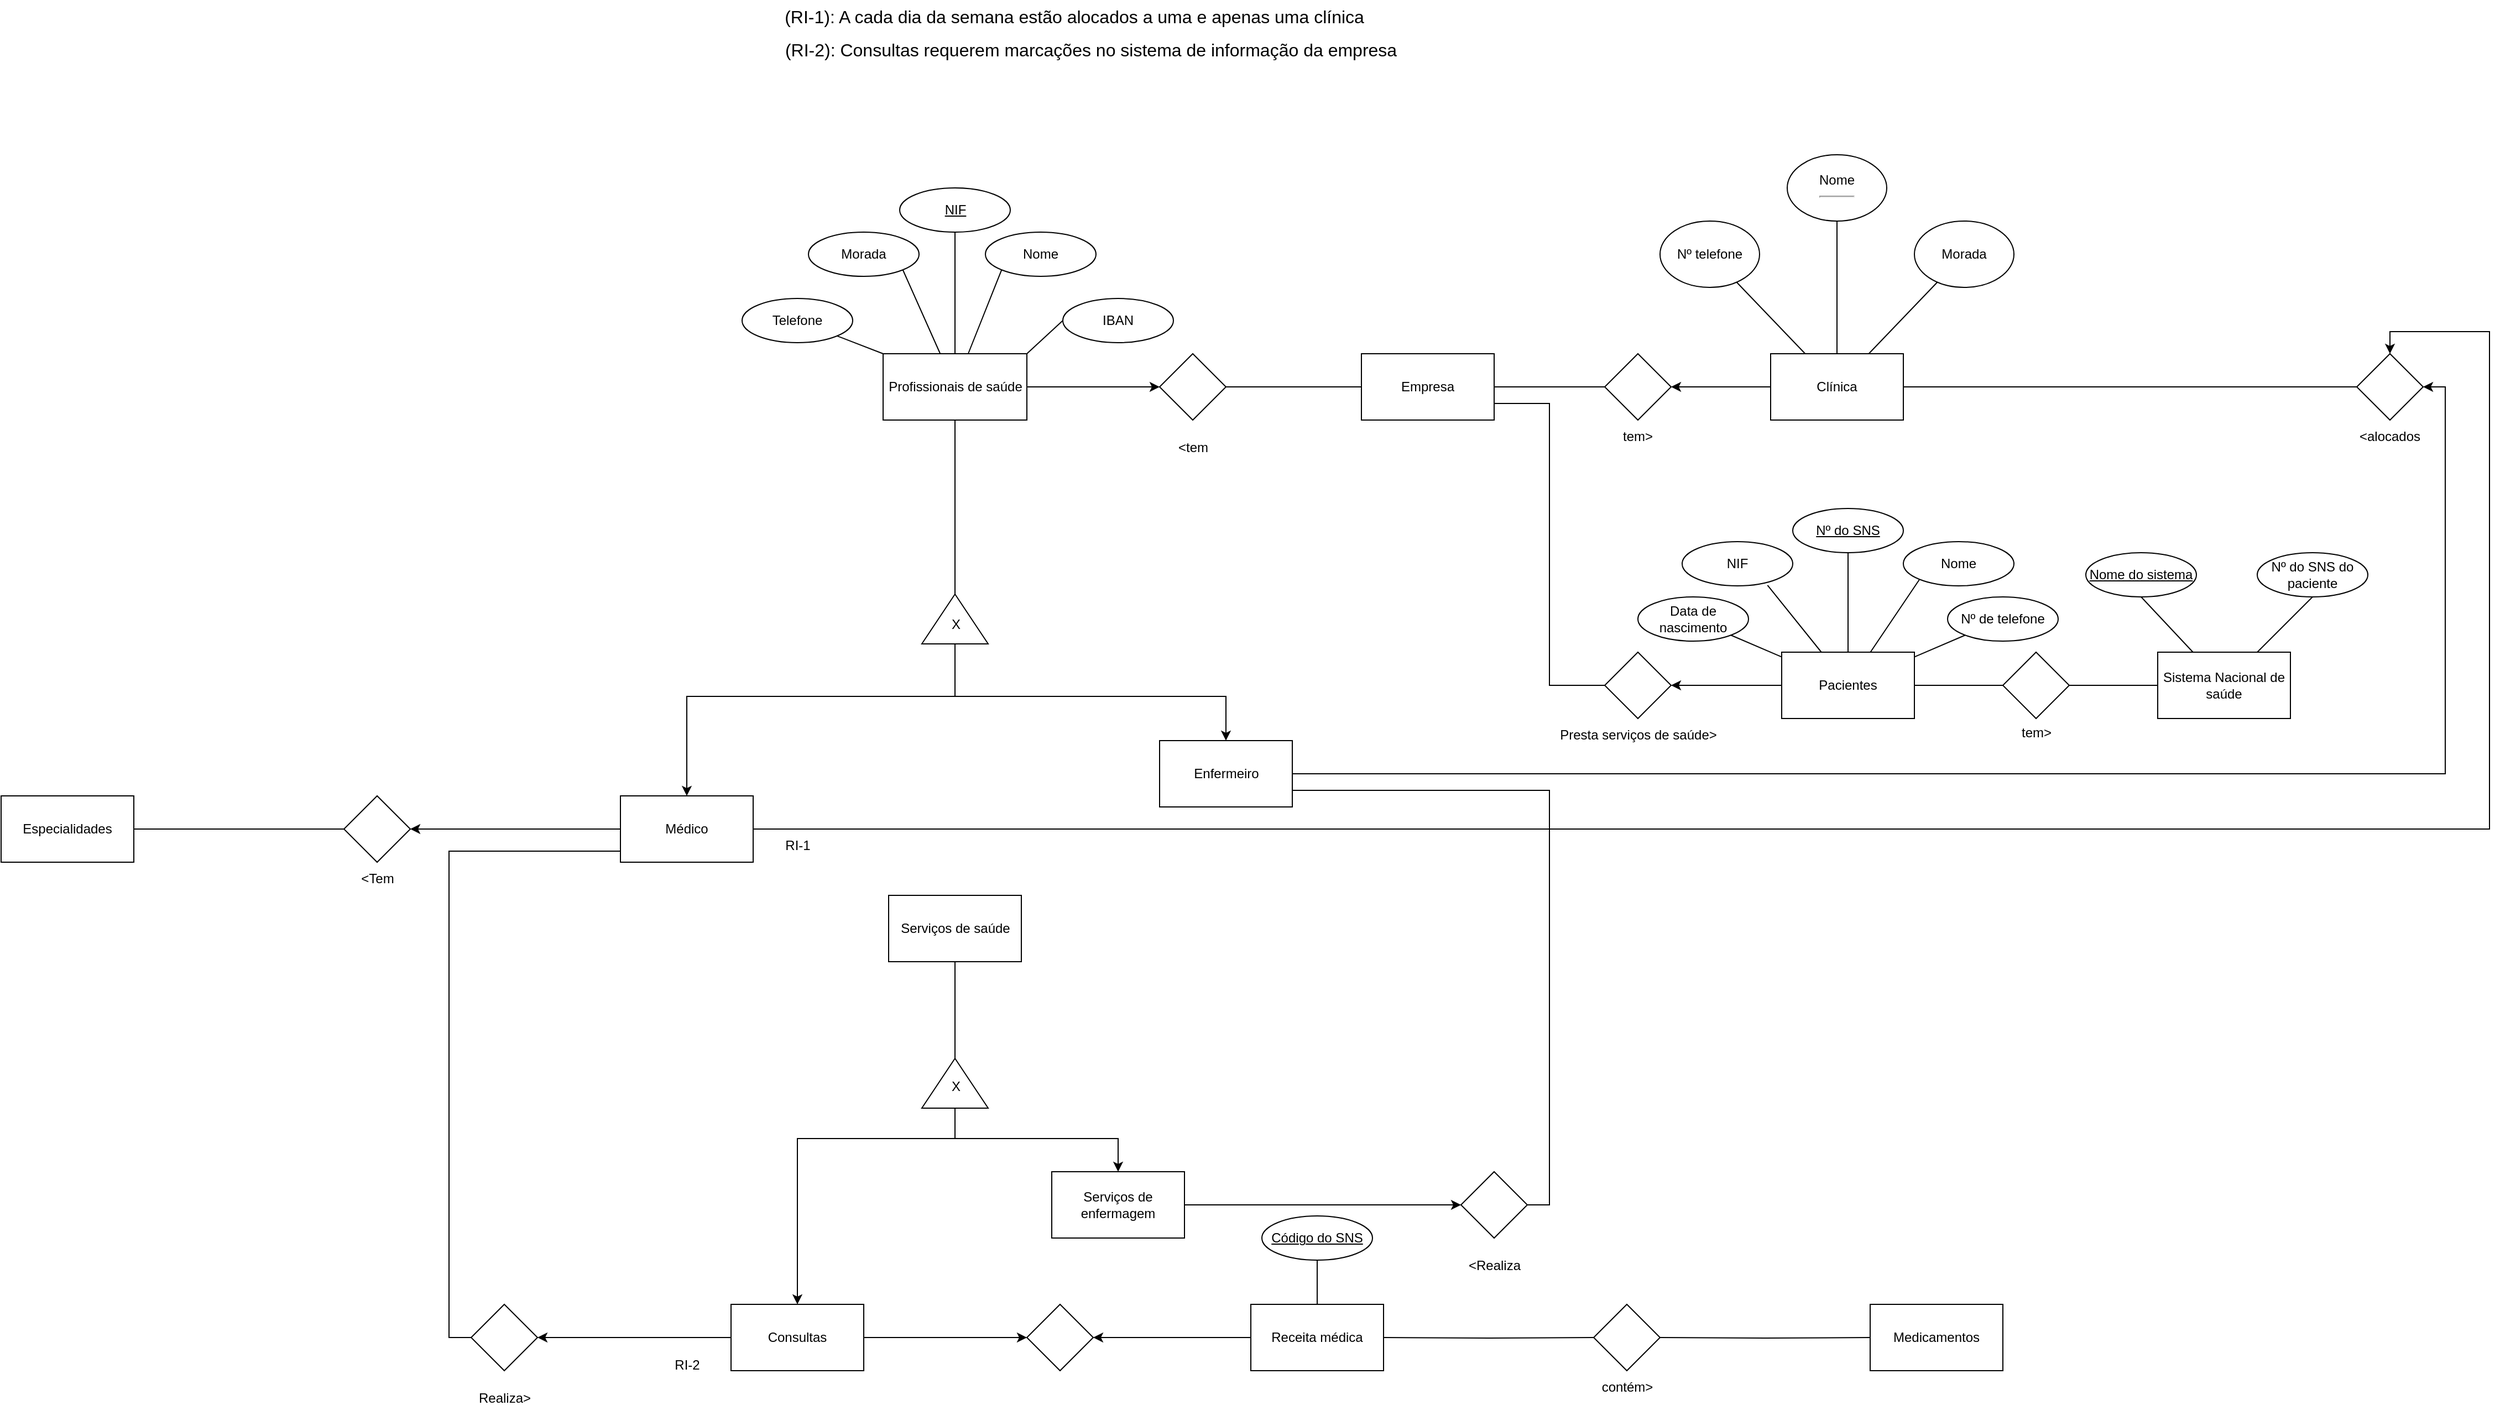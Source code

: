 <mxfile version="24.2.7" type="device">
  <diagram id="R2lEEEUBdFMjLlhIrx00" name="Page-1">
    <mxGraphModel dx="1658" dy="402" grid="1" gridSize="10" guides="1" tooltips="1" connect="1" arrows="1" fold="1" page="1" pageScale="1" pageWidth="850" pageHeight="1100" math="0" shadow="0" extFonts="Permanent Marker^https://fonts.googleapis.com/css?family=Permanent+Marker">
      <root>
        <mxCell id="0" />
        <mxCell id="1" parent="0" />
        <mxCell id="IJ2FQPyfji08ccs4RDIm-24" style="edgeStyle=orthogonalEdgeStyle;rounded=0;orthogonalLoop=1;jettySize=auto;html=1;exitX=1;exitY=0.5;exitDx=0;exitDy=0;entryX=0;entryY=0.5;entryDx=0;entryDy=0;endArrow=none;endFill=0;" parent="1" source="IJ2FQPyfji08ccs4RDIm-25" target="IJ2FQPyfji08ccs4RDIm-29" edge="1">
          <mxGeometry relative="1" as="geometry" />
        </mxCell>
        <mxCell id="IJ2FQPyfji08ccs4RDIm-59" style="edgeStyle=orthogonalEdgeStyle;rounded=0;orthogonalLoop=1;jettySize=auto;html=1;entryX=1;entryY=0.5;entryDx=0;entryDy=0;endArrow=none;endFill=0;" parent="1" source="IJ2FQPyfji08ccs4RDIm-25" target="IJ2FQPyfji08ccs4RDIm-57" edge="1">
          <mxGeometry relative="1" as="geometry" />
        </mxCell>
        <mxCell id="IJ2FQPyfji08ccs4RDIm-25" value="Empresa" style="rounded=0;whiteSpace=wrap;html=1;" parent="1" vertex="1">
          <mxGeometry x="570" y="540" width="120" height="60" as="geometry" />
        </mxCell>
        <mxCell id="IJ2FQPyfji08ccs4RDIm-26" style="edgeStyle=orthogonalEdgeStyle;rounded=0;orthogonalLoop=1;jettySize=auto;html=1;entryX=1;entryY=0.5;entryDx=0;entryDy=0;" parent="1" source="IJ2FQPyfji08ccs4RDIm-28" target="IJ2FQPyfji08ccs4RDIm-29" edge="1">
          <mxGeometry relative="1" as="geometry" />
        </mxCell>
        <mxCell id="IJ2FQPyfji08ccs4RDIm-27" style="edgeStyle=orthogonalEdgeStyle;rounded=0;orthogonalLoop=1;jettySize=auto;html=1;entryX=0.5;entryY=1;entryDx=0;entryDy=0;endArrow=none;endFill=0;" parent="1" source="IJ2FQPyfji08ccs4RDIm-28" target="IJ2FQPyfji08ccs4RDIm-30" edge="1">
          <mxGeometry relative="1" as="geometry" />
        </mxCell>
        <mxCell id="IJ2FQPyfji08ccs4RDIm-72" style="edgeStyle=orthogonalEdgeStyle;rounded=0;orthogonalLoop=1;jettySize=auto;html=1;entryX=0;entryY=0.5;entryDx=0;entryDy=0;endArrow=none;endFill=0;" parent="1" source="IJ2FQPyfji08ccs4RDIm-28" target="IJ2FQPyfji08ccs4RDIm-71" edge="1">
          <mxGeometry relative="1" as="geometry" />
        </mxCell>
        <mxCell id="IJ2FQPyfji08ccs4RDIm-28" value="Clínica" style="rounded=0;whiteSpace=wrap;html=1;" parent="1" vertex="1">
          <mxGeometry x="940" y="540" width="120" height="60" as="geometry" />
        </mxCell>
        <mxCell id="IJ2FQPyfji08ccs4RDIm-29" value="" style="rhombus;whiteSpace=wrap;html=1;" parent="1" vertex="1">
          <mxGeometry x="790" y="540" width="60" height="60" as="geometry" />
        </mxCell>
        <mxCell id="IJ2FQPyfji08ccs4RDIm-30" value="Nome&lt;hr&gt;" style="ellipse;whiteSpace=wrap;html=1;" parent="1" vertex="1">
          <mxGeometry x="955" y="360" width="90" height="60" as="geometry" />
        </mxCell>
        <mxCell id="IJ2FQPyfji08ccs4RDIm-31" value="Morada" style="ellipse;whiteSpace=wrap;html=1;" parent="1" vertex="1">
          <mxGeometry x="1070" y="420" width="90" height="60" as="geometry" />
        </mxCell>
        <mxCell id="IJ2FQPyfji08ccs4RDIm-32" value="Nº telefone" style="ellipse;whiteSpace=wrap;html=1;" parent="1" vertex="1">
          <mxGeometry x="840" y="420" width="90" height="60" as="geometry" />
        </mxCell>
        <mxCell id="IJ2FQPyfji08ccs4RDIm-33" style="rounded=0;orthogonalLoop=1;jettySize=auto;html=1;endArrow=none;endFill=0;" parent="1" source="IJ2FQPyfji08ccs4RDIm-28" target="IJ2FQPyfji08ccs4RDIm-32" edge="1">
          <mxGeometry relative="1" as="geometry" />
        </mxCell>
        <mxCell id="IJ2FQPyfji08ccs4RDIm-34" style="rounded=0;orthogonalLoop=1;jettySize=auto;html=1;endArrow=none;endFill=0;" parent="1" source="IJ2FQPyfji08ccs4RDIm-28" target="IJ2FQPyfji08ccs4RDIm-31" edge="1">
          <mxGeometry relative="1" as="geometry" />
        </mxCell>
        <mxCell id="IJ2FQPyfji08ccs4RDIm-58" style="edgeStyle=orthogonalEdgeStyle;rounded=0;orthogonalLoop=1;jettySize=auto;html=1;entryX=0;entryY=0.5;entryDx=0;entryDy=0;" parent="1" source="IJ2FQPyfji08ccs4RDIm-49" target="IJ2FQPyfji08ccs4RDIm-57" edge="1">
          <mxGeometry relative="1" as="geometry" />
        </mxCell>
        <mxCell id="IJ2FQPyfji08ccs4RDIm-63" style="edgeStyle=orthogonalEdgeStyle;rounded=0;orthogonalLoop=1;jettySize=auto;html=1;entryX=1;entryY=0.5;entryDx=0;entryDy=0;endArrow=none;endFill=0;" parent="1" source="IJ2FQPyfji08ccs4RDIm-49" target="IJ2FQPyfji08ccs4RDIm-62" edge="1">
          <mxGeometry relative="1" as="geometry" />
        </mxCell>
        <mxCell id="IJ2FQPyfji08ccs4RDIm-81" style="edgeStyle=orthogonalEdgeStyle;rounded=0;orthogonalLoop=1;jettySize=auto;html=1;endArrow=none;endFill=0;" parent="1" source="IJ2FQPyfji08ccs4RDIm-49" target="IJ2FQPyfji08ccs4RDIm-52" edge="1">
          <mxGeometry relative="1" as="geometry" />
        </mxCell>
        <mxCell id="IJ2FQPyfji08ccs4RDIm-82" style="rounded=0;orthogonalLoop=1;jettySize=auto;html=1;entryX=0;entryY=1;entryDx=0;entryDy=0;endArrow=none;endFill=0;" parent="1" source="IJ2FQPyfji08ccs4RDIm-49" target="IJ2FQPyfji08ccs4RDIm-53" edge="1">
          <mxGeometry relative="1" as="geometry" />
        </mxCell>
        <mxCell id="IJ2FQPyfji08ccs4RDIm-83" style="rounded=0;orthogonalLoop=1;jettySize=auto;html=1;entryX=0;entryY=0.5;entryDx=0;entryDy=0;endArrow=none;endFill=0;exitX=1;exitY=0;exitDx=0;exitDy=0;" parent="1" source="IJ2FQPyfji08ccs4RDIm-49" target="IJ2FQPyfji08ccs4RDIm-54" edge="1">
          <mxGeometry relative="1" as="geometry" />
        </mxCell>
        <mxCell id="IJ2FQPyfji08ccs4RDIm-84" style="rounded=0;orthogonalLoop=1;jettySize=auto;html=1;entryX=1;entryY=1;entryDx=0;entryDy=0;endArrow=none;endFill=0;" parent="1" source="IJ2FQPyfji08ccs4RDIm-49" target="IJ2FQPyfji08ccs4RDIm-51" edge="1">
          <mxGeometry relative="1" as="geometry" />
        </mxCell>
        <mxCell id="IJ2FQPyfji08ccs4RDIm-85" style="rounded=0;orthogonalLoop=1;jettySize=auto;html=1;endArrow=none;endFill=0;exitX=0;exitY=0;exitDx=0;exitDy=0;" parent="1" source="IJ2FQPyfji08ccs4RDIm-49" target="IJ2FQPyfji08ccs4RDIm-50" edge="1">
          <mxGeometry relative="1" as="geometry" />
        </mxCell>
        <mxCell id="IJ2FQPyfji08ccs4RDIm-49" value="Profissionais de saúde" style="whiteSpace=wrap;html=1;align=center;" parent="1" vertex="1">
          <mxGeometry x="137.5" y="540" width="130" height="60" as="geometry" />
        </mxCell>
        <mxCell id="IJ2FQPyfji08ccs4RDIm-50" value="Telefone" style="ellipse;whiteSpace=wrap;html=1;align=center;" parent="1" vertex="1">
          <mxGeometry x="10" y="490" width="100" height="40" as="geometry" />
        </mxCell>
        <mxCell id="IJ2FQPyfji08ccs4RDIm-51" value="Morada" style="ellipse;whiteSpace=wrap;html=1;align=center;" parent="1" vertex="1">
          <mxGeometry x="70" y="430" width="100" height="40" as="geometry" />
        </mxCell>
        <mxCell id="IJ2FQPyfji08ccs4RDIm-52" value="NIF" style="ellipse;whiteSpace=wrap;html=1;align=center;fontStyle=4;" parent="1" vertex="1">
          <mxGeometry x="152.5" y="390" width="100" height="40" as="geometry" />
        </mxCell>
        <mxCell id="IJ2FQPyfji08ccs4RDIm-53" value="Nome" style="ellipse;whiteSpace=wrap;html=1;align=center;" parent="1" vertex="1">
          <mxGeometry x="230" y="430" width="100" height="40" as="geometry" />
        </mxCell>
        <mxCell id="IJ2FQPyfji08ccs4RDIm-54" value="IBAN" style="ellipse;whiteSpace=wrap;html=1;align=center;" parent="1" vertex="1">
          <mxGeometry x="300" y="490" width="100" height="40" as="geometry" />
        </mxCell>
        <mxCell id="IJ2FQPyfji08ccs4RDIm-57" value="" style="rhombus;whiteSpace=wrap;html=1;gradientColor=none;verticalAlign=middle;horizontal=1;" parent="1" vertex="1">
          <mxGeometry x="387.5" y="540" width="60" height="60" as="geometry" />
        </mxCell>
        <mxCell id="IJ2FQPyfji08ccs4RDIm-76" style="edgeStyle=orthogonalEdgeStyle;rounded=0;orthogonalLoop=1;jettySize=auto;html=1;entryX=0.5;entryY=0;entryDx=0;entryDy=0;exitX=1;exitY=0.5;exitDx=0;exitDy=0;" parent="1" source="IJ2FQPyfji08ccs4RDIm-60" target="IJ2FQPyfji08ccs4RDIm-71" edge="1">
          <mxGeometry relative="1" as="geometry">
            <mxPoint x="110" y="810.003" as="sourcePoint" />
            <mxPoint x="1260" y="539.95" as="targetPoint" />
            <Array as="points">
              <mxPoint x="1590" y="970" />
              <mxPoint x="1590" y="520" />
              <mxPoint x="1500" y="520" />
            </Array>
          </mxGeometry>
        </mxCell>
        <mxCell id="IJ2FQPyfji08ccs4RDIm-135" style="edgeStyle=orthogonalEdgeStyle;rounded=0;orthogonalLoop=1;jettySize=auto;html=1;entryX=0;entryY=0.5;entryDx=0;entryDy=0;endArrow=none;endFill=0;" parent="1" source="IJ2FQPyfji08ccs4RDIm-60" target="IJ2FQPyfji08ccs4RDIm-133" edge="1">
          <mxGeometry relative="1" as="geometry">
            <Array as="points">
              <mxPoint x="-255" y="990" />
              <mxPoint x="-255" y="1430" />
            </Array>
          </mxGeometry>
        </mxCell>
        <mxCell id="YIyGmwCXTKZyVRam45PO-11" style="edgeStyle=orthogonalEdgeStyle;rounded=0;orthogonalLoop=1;jettySize=auto;html=1;entryX=1;entryY=0.5;entryDx=0;entryDy=0;" parent="1" source="IJ2FQPyfji08ccs4RDIm-60" target="YIyGmwCXTKZyVRam45PO-10" edge="1">
          <mxGeometry relative="1" as="geometry" />
        </mxCell>
        <mxCell id="IJ2FQPyfji08ccs4RDIm-60" value="Médico" style="whiteSpace=wrap;html=1;align=center;" parent="1" vertex="1">
          <mxGeometry x="-100" y="940" width="120" height="60" as="geometry" />
        </mxCell>
        <mxCell id="IJ2FQPyfji08ccs4RDIm-73" style="edgeStyle=orthogonalEdgeStyle;rounded=0;orthogonalLoop=1;jettySize=auto;html=1;entryX=1;entryY=0.5;entryDx=0;entryDy=0;" parent="1" source="IJ2FQPyfji08ccs4RDIm-61" target="IJ2FQPyfji08ccs4RDIm-71" edge="1">
          <mxGeometry relative="1" as="geometry" />
        </mxCell>
        <mxCell id="IJ2FQPyfji08ccs4RDIm-130" style="edgeStyle=orthogonalEdgeStyle;rounded=0;orthogonalLoop=1;jettySize=auto;html=1;entryX=1;entryY=0.5;entryDx=0;entryDy=0;endArrow=none;endFill=0;exitX=1;exitY=0.75;exitDx=0;exitDy=0;" parent="1" source="IJ2FQPyfji08ccs4RDIm-61" target="IJ2FQPyfji08ccs4RDIm-129" edge="1">
          <mxGeometry relative="1" as="geometry" />
        </mxCell>
        <mxCell id="IJ2FQPyfji08ccs4RDIm-61" value="Enfermeiro" style="whiteSpace=wrap;html=1;align=center;" parent="1" vertex="1">
          <mxGeometry x="387.5" y="890" width="120" height="60" as="geometry" />
        </mxCell>
        <mxCell id="IJ2FQPyfji08ccs4RDIm-64" style="edgeStyle=orthogonalEdgeStyle;rounded=0;orthogonalLoop=1;jettySize=auto;html=1;" parent="1" source="IJ2FQPyfji08ccs4RDIm-62" target="IJ2FQPyfji08ccs4RDIm-60" edge="1">
          <mxGeometry relative="1" as="geometry">
            <Array as="points">
              <mxPoint x="203" y="850" />
              <mxPoint x="-40" y="850" />
            </Array>
          </mxGeometry>
        </mxCell>
        <mxCell id="IJ2FQPyfji08ccs4RDIm-65" style="edgeStyle=orthogonalEdgeStyle;rounded=0;orthogonalLoop=1;jettySize=auto;html=1;entryX=0.5;entryY=0;entryDx=0;entryDy=0;" parent="1" source="IJ2FQPyfji08ccs4RDIm-62" target="IJ2FQPyfji08ccs4RDIm-61" edge="1">
          <mxGeometry relative="1" as="geometry">
            <Array as="points">
              <mxPoint x="203" y="850" />
              <mxPoint x="447" y="850" />
            </Array>
          </mxGeometry>
        </mxCell>
        <mxCell id="IJ2FQPyfji08ccs4RDIm-62" value="" style="triangle;whiteSpace=wrap;html=1;rotation=-90;" parent="1" vertex="1">
          <mxGeometry x="180" y="750" width="45" height="60" as="geometry" />
        </mxCell>
        <mxCell id="IJ2FQPyfji08ccs4RDIm-68" value="&amp;lt;tem" style="text;html=1;align=center;verticalAlign=middle;whiteSpace=wrap;rounded=0;" parent="1" vertex="1">
          <mxGeometry x="387.5" y="610" width="60" height="30" as="geometry" />
        </mxCell>
        <mxCell id="IJ2FQPyfji08ccs4RDIm-69" value="tem&amp;gt;" style="text;html=1;align=center;verticalAlign=middle;whiteSpace=wrap;rounded=0;" parent="1" vertex="1">
          <mxGeometry x="790" y="600" width="60" height="30" as="geometry" />
        </mxCell>
        <mxCell id="IJ2FQPyfji08ccs4RDIm-71" value="" style="rhombus;whiteSpace=wrap;html=1;" parent="1" vertex="1">
          <mxGeometry x="1470" y="540" width="60" height="60" as="geometry" />
        </mxCell>
        <mxCell id="IJ2FQPyfji08ccs4RDIm-74" value="&amp;lt;alocados" style="text;html=1;align=center;verticalAlign=middle;whiteSpace=wrap;rounded=0;" parent="1" vertex="1">
          <mxGeometry x="1470" y="600" width="60" height="30" as="geometry" />
        </mxCell>
        <mxCell id="IJ2FQPyfji08ccs4RDIm-77" value="RI-1" style="text;html=1;align=center;verticalAlign=middle;resizable=0;points=[];autosize=1;strokeColor=none;fillColor=none;" parent="1" vertex="1">
          <mxGeometry x="35" y="970" width="50" height="30" as="geometry" />
        </mxCell>
        <mxCell id="IJ2FQPyfji08ccs4RDIm-78" value="(RI-1): A cada dia da semana estão alocados a uma e apenas uma clínica" style="text;html=1;align=center;verticalAlign=middle;resizable=0;points=[];autosize=1;strokeColor=none;fillColor=none;fontSize=16;" parent="1" vertex="1">
          <mxGeometry x="35" y="220" width="550" height="30" as="geometry" />
        </mxCell>
        <mxCell id="IJ2FQPyfji08ccs4RDIm-101" style="rounded=0;orthogonalLoop=1;jettySize=auto;html=1;entryX=0;entryY=1;entryDx=0;entryDy=0;endArrow=none;endFill=0;" parent="1" source="IJ2FQPyfji08ccs4RDIm-86" target="IJ2FQPyfji08ccs4RDIm-95" edge="1">
          <mxGeometry relative="1" as="geometry" />
        </mxCell>
        <mxCell id="IJ2FQPyfji08ccs4RDIm-102" style="rounded=0;orthogonalLoop=1;jettySize=auto;html=1;endArrow=none;endFill=0;" parent="1" source="IJ2FQPyfji08ccs4RDIm-86" target="IJ2FQPyfji08ccs4RDIm-98" edge="1">
          <mxGeometry relative="1" as="geometry" />
        </mxCell>
        <mxCell id="IJ2FQPyfji08ccs4RDIm-103" style="rounded=0;orthogonalLoop=1;jettySize=auto;html=1;entryX=0.772;entryY=0.987;entryDx=0;entryDy=0;entryPerimeter=0;endArrow=none;endFill=0;" parent="1" source="IJ2FQPyfji08ccs4RDIm-86" target="IJ2FQPyfji08ccs4RDIm-96" edge="1">
          <mxGeometry relative="1" as="geometry" />
        </mxCell>
        <mxCell id="IJ2FQPyfji08ccs4RDIm-104" style="rounded=0;orthogonalLoop=1;jettySize=auto;html=1;endArrow=none;endFill=0;" parent="1" source="IJ2FQPyfji08ccs4RDIm-86" target="IJ2FQPyfji08ccs4RDIm-97" edge="1">
          <mxGeometry relative="1" as="geometry" />
        </mxCell>
        <mxCell id="IJ2FQPyfji08ccs4RDIm-105" style="edgeStyle=none;rounded=0;orthogonalLoop=1;jettySize=auto;html=1;entryX=0.5;entryY=1;entryDx=0;entryDy=0;endArrow=none;endFill=0;" parent="1" source="IJ2FQPyfji08ccs4RDIm-86" target="IJ2FQPyfji08ccs4RDIm-94" edge="1">
          <mxGeometry relative="1" as="geometry" />
        </mxCell>
        <mxCell id="IJ2FQPyfji08ccs4RDIm-110" style="edgeStyle=none;rounded=0;orthogonalLoop=1;jettySize=auto;html=1;entryX=0;entryY=0.5;entryDx=0;entryDy=0;endArrow=none;endFill=0;" parent="1" source="IJ2FQPyfji08ccs4RDIm-86" target="IJ2FQPyfji08ccs4RDIm-109" edge="1">
          <mxGeometry relative="1" as="geometry" />
        </mxCell>
        <mxCell id="IJ2FQPyfji08ccs4RDIm-86" value="Pacientes" style="whiteSpace=wrap;html=1;align=center;" parent="1" vertex="1">
          <mxGeometry x="950" y="810" width="120" height="60" as="geometry" />
        </mxCell>
        <mxCell id="IJ2FQPyfji08ccs4RDIm-88" value="" style="edgeStyle=orthogonalEdgeStyle;rounded=0;orthogonalLoop=1;jettySize=auto;html=1;endArrow=none;endFill=0;startArrow=classic;startFill=1;" parent="1" source="IJ2FQPyfji08ccs4RDIm-87" target="IJ2FQPyfji08ccs4RDIm-86" edge="1">
          <mxGeometry relative="1" as="geometry" />
        </mxCell>
        <mxCell id="IJ2FQPyfji08ccs4RDIm-91" style="edgeStyle=orthogonalEdgeStyle;rounded=0;orthogonalLoop=1;jettySize=auto;html=1;entryX=1;entryY=0.75;entryDx=0;entryDy=0;endArrow=none;endFill=0;" parent="1" source="IJ2FQPyfji08ccs4RDIm-87" target="IJ2FQPyfji08ccs4RDIm-25" edge="1">
          <mxGeometry relative="1" as="geometry" />
        </mxCell>
        <mxCell id="IJ2FQPyfji08ccs4RDIm-87" value="" style="rhombus;whiteSpace=wrap;html=1;" parent="1" vertex="1">
          <mxGeometry x="790" y="810" width="60" height="60" as="geometry" />
        </mxCell>
        <mxCell id="IJ2FQPyfji08ccs4RDIm-92" value="Presta serviços de saúde&amp;gt;" style="text;html=1;align=center;verticalAlign=middle;resizable=0;points=[];autosize=1;strokeColor=none;fillColor=none;" parent="1" vertex="1">
          <mxGeometry x="735" y="870" width="170" height="30" as="geometry" />
        </mxCell>
        <mxCell id="IJ2FQPyfji08ccs4RDIm-94" value="Nº do SNS" style="ellipse;whiteSpace=wrap;html=1;align=center;fontStyle=4;" parent="1" vertex="1">
          <mxGeometry x="960" y="680" width="100" height="40" as="geometry" />
        </mxCell>
        <mxCell id="IJ2FQPyfji08ccs4RDIm-95" value="Nome" style="ellipse;whiteSpace=wrap;html=1;align=center;" parent="1" vertex="1">
          <mxGeometry x="1060" y="710" width="100" height="40" as="geometry" />
        </mxCell>
        <mxCell id="IJ2FQPyfji08ccs4RDIm-96" value="NIF" style="ellipse;whiteSpace=wrap;html=1;align=center;" parent="1" vertex="1">
          <mxGeometry x="860" y="710" width="100" height="40" as="geometry" />
        </mxCell>
        <mxCell id="IJ2FQPyfji08ccs4RDIm-97" value="Data de nascimento" style="ellipse;whiteSpace=wrap;html=1;align=center;" parent="1" vertex="1">
          <mxGeometry x="820" y="760" width="100" height="40" as="geometry" />
        </mxCell>
        <mxCell id="IJ2FQPyfji08ccs4RDIm-98" value="Nº de telefone" style="ellipse;whiteSpace=wrap;html=1;align=center;" parent="1" vertex="1">
          <mxGeometry x="1100" y="760" width="100" height="40" as="geometry" />
        </mxCell>
        <mxCell id="IJ2FQPyfji08ccs4RDIm-111" style="edgeStyle=none;rounded=0;orthogonalLoop=1;jettySize=auto;html=1;entryX=1;entryY=0.5;entryDx=0;entryDy=0;endArrow=none;endFill=0;" parent="1" source="IJ2FQPyfji08ccs4RDIm-107" target="IJ2FQPyfji08ccs4RDIm-109" edge="1">
          <mxGeometry relative="1" as="geometry" />
        </mxCell>
        <mxCell id="IJ2FQPyfji08ccs4RDIm-115" style="edgeStyle=none;rounded=0;orthogonalLoop=1;jettySize=auto;html=1;entryX=0.5;entryY=1;entryDx=0;entryDy=0;endArrow=none;endFill=0;" parent="1" source="IJ2FQPyfji08ccs4RDIm-107" target="IJ2FQPyfji08ccs4RDIm-113" edge="1">
          <mxGeometry relative="1" as="geometry" />
        </mxCell>
        <mxCell id="IJ2FQPyfji08ccs4RDIm-116" style="edgeStyle=none;rounded=0;orthogonalLoop=1;jettySize=auto;html=1;entryX=0.5;entryY=1;entryDx=0;entryDy=0;endArrow=none;endFill=0;" parent="1" source="IJ2FQPyfji08ccs4RDIm-107" target="IJ2FQPyfji08ccs4RDIm-114" edge="1">
          <mxGeometry relative="1" as="geometry" />
        </mxCell>
        <mxCell id="IJ2FQPyfji08ccs4RDIm-107" value="Sistema Nacional de saúde" style="whiteSpace=wrap;html=1;align=center;" parent="1" vertex="1">
          <mxGeometry x="1290" y="810" width="120" height="60" as="geometry" />
        </mxCell>
        <mxCell id="IJ2FQPyfji08ccs4RDIm-109" value="" style="rhombus;whiteSpace=wrap;html=1;" parent="1" vertex="1">
          <mxGeometry x="1150" y="810" width="60" height="60" as="geometry" />
        </mxCell>
        <mxCell id="IJ2FQPyfji08ccs4RDIm-112" value="tem&amp;gt;" style="text;html=1;align=center;verticalAlign=middle;resizable=0;points=[];autosize=1;strokeColor=none;fillColor=none;" parent="1" vertex="1">
          <mxGeometry x="1155" y="868" width="50" height="30" as="geometry" />
        </mxCell>
        <mxCell id="IJ2FQPyfji08ccs4RDIm-113" value="Nome do sistema" style="ellipse;whiteSpace=wrap;html=1;align=center;fontStyle=4;" parent="1" vertex="1">
          <mxGeometry x="1225" y="720" width="100" height="40" as="geometry" />
        </mxCell>
        <mxCell id="IJ2FQPyfji08ccs4RDIm-114" value="Nº do SNS do paciente" style="ellipse;whiteSpace=wrap;html=1;align=center;" parent="1" vertex="1">
          <mxGeometry x="1380" y="720" width="100" height="40" as="geometry" />
        </mxCell>
        <mxCell id="IJ2FQPyfji08ccs4RDIm-117" value="Serviços de saúde" style="whiteSpace=wrap;html=1;align=center;" parent="1" vertex="1">
          <mxGeometry x="142.5" y="1030" width="120" height="60" as="geometry" />
        </mxCell>
        <mxCell id="IJ2FQPyfji08ccs4RDIm-134" style="edgeStyle=orthogonalEdgeStyle;rounded=0;orthogonalLoop=1;jettySize=auto;html=1;entryX=1;entryY=0.5;entryDx=0;entryDy=0;" parent="1" source="IJ2FQPyfji08ccs4RDIm-119" target="IJ2FQPyfji08ccs4RDIm-133" edge="1">
          <mxGeometry relative="1" as="geometry" />
        </mxCell>
        <mxCell id="YIyGmwCXTKZyVRam45PO-5" style="edgeStyle=orthogonalEdgeStyle;rounded=0;orthogonalLoop=1;jettySize=auto;html=1;entryX=0;entryY=0.5;entryDx=0;entryDy=0;" parent="1" source="IJ2FQPyfji08ccs4RDIm-119" target="YIyGmwCXTKZyVRam45PO-3" edge="1">
          <mxGeometry relative="1" as="geometry" />
        </mxCell>
        <mxCell id="IJ2FQPyfji08ccs4RDIm-119" value="Consultas" style="whiteSpace=wrap;html=1;align=center;" parent="1" vertex="1">
          <mxGeometry y="1400" width="120" height="60" as="geometry" />
        </mxCell>
        <mxCell id="IJ2FQPyfji08ccs4RDIm-131" style="edgeStyle=orthogonalEdgeStyle;rounded=0;orthogonalLoop=1;jettySize=auto;html=1;entryX=0;entryY=0.5;entryDx=0;entryDy=0;" parent="1" source="IJ2FQPyfji08ccs4RDIm-120" target="IJ2FQPyfji08ccs4RDIm-129" edge="1">
          <mxGeometry relative="1" as="geometry" />
        </mxCell>
        <mxCell id="IJ2FQPyfji08ccs4RDIm-120" value="Serviços de enfermagem" style="whiteSpace=wrap;html=1;align=center;" parent="1" vertex="1">
          <mxGeometry x="290" y="1280" width="120" height="60" as="geometry" />
        </mxCell>
        <mxCell id="IJ2FQPyfji08ccs4RDIm-122" style="edgeStyle=none;rounded=0;orthogonalLoop=1;jettySize=auto;html=1;entryX=0.5;entryY=1;entryDx=0;entryDy=0;endArrow=none;endFill=0;" parent="1" source="IJ2FQPyfji08ccs4RDIm-121" target="IJ2FQPyfji08ccs4RDIm-117" edge="1">
          <mxGeometry relative="1" as="geometry" />
        </mxCell>
        <mxCell id="IJ2FQPyfji08ccs4RDIm-125" style="edgeStyle=orthogonalEdgeStyle;rounded=0;orthogonalLoop=1;jettySize=auto;html=1;" parent="1" source="IJ2FQPyfji08ccs4RDIm-121" target="IJ2FQPyfji08ccs4RDIm-120" edge="1">
          <mxGeometry relative="1" as="geometry">
            <Array as="points">
              <mxPoint x="202" y="1250" />
              <mxPoint x="350" y="1250" />
            </Array>
          </mxGeometry>
        </mxCell>
        <mxCell id="IJ2FQPyfji08ccs4RDIm-126" style="edgeStyle=orthogonalEdgeStyle;rounded=0;orthogonalLoop=1;jettySize=auto;html=1;" parent="1" source="IJ2FQPyfji08ccs4RDIm-121" target="IJ2FQPyfji08ccs4RDIm-119" edge="1">
          <mxGeometry relative="1" as="geometry">
            <Array as="points">
              <mxPoint x="202" y="1250" />
              <mxPoint x="60" y="1250" />
            </Array>
          </mxGeometry>
        </mxCell>
        <mxCell id="IJ2FQPyfji08ccs4RDIm-121" value="" style="triangle;whiteSpace=wrap;html=1;rotation=-90;" parent="1" vertex="1">
          <mxGeometry x="180" y="1170" width="45" height="60" as="geometry" />
        </mxCell>
        <mxCell id="IJ2FQPyfji08ccs4RDIm-129" value="" style="rhombus;whiteSpace=wrap;html=1;" parent="1" vertex="1">
          <mxGeometry x="660" y="1280" width="60" height="60" as="geometry" />
        </mxCell>
        <mxCell id="IJ2FQPyfji08ccs4RDIm-132" value="&amp;lt;Realiza" style="text;html=1;align=center;verticalAlign=middle;resizable=0;points=[];autosize=1;strokeColor=none;fillColor=none;" parent="1" vertex="1">
          <mxGeometry x="655" y="1350" width="70" height="30" as="geometry" />
        </mxCell>
        <mxCell id="IJ2FQPyfji08ccs4RDIm-133" value="" style="rhombus;whiteSpace=wrap;html=1;" parent="1" vertex="1">
          <mxGeometry x="-235" y="1400" width="60" height="60" as="geometry" />
        </mxCell>
        <mxCell id="IJ2FQPyfji08ccs4RDIm-136" value="Realiza&amp;gt;" style="text;html=1;align=center;verticalAlign=middle;resizable=0;points=[];autosize=1;strokeColor=none;fillColor=none;" parent="1" vertex="1">
          <mxGeometry x="-240" y="1470" width="70" height="30" as="geometry" />
        </mxCell>
        <mxCell id="IJ2FQPyfji08ccs4RDIm-137" value="RI-2" style="text;html=1;align=center;verticalAlign=middle;resizable=0;points=[];autosize=1;strokeColor=none;fillColor=none;" parent="1" vertex="1">
          <mxGeometry x="-65" y="1440" width="50" height="30" as="geometry" />
        </mxCell>
        <mxCell id="IJ2FQPyfji08ccs4RDIm-138" value="(RI-2): Consultas requerem marcações no sistema de informação da empresa" style="text;html=1;align=center;verticalAlign=middle;resizable=0;points=[];autosize=1;strokeColor=none;fillColor=none;fontSize=16;" parent="1" vertex="1">
          <mxGeometry x="35" y="250" width="580" height="30" as="geometry" />
        </mxCell>
        <mxCell id="YIyGmwCXTKZyVRam45PO-3" value="" style="rhombus;whiteSpace=wrap;html=1;" parent="1" vertex="1">
          <mxGeometry x="267.5" y="1400" width="60" height="60" as="geometry" />
        </mxCell>
        <mxCell id="YIyGmwCXTKZyVRam45PO-6" style="edgeStyle=orthogonalEdgeStyle;rounded=0;orthogonalLoop=1;jettySize=auto;html=1;entryX=1;entryY=0.5;entryDx=0;entryDy=0;" parent="1" source="YIyGmwCXTKZyVRam45PO-4" target="YIyGmwCXTKZyVRam45PO-3" edge="1">
          <mxGeometry relative="1" as="geometry" />
        </mxCell>
        <mxCell id="YIyGmwCXTKZyVRam45PO-8" style="edgeStyle=orthogonalEdgeStyle;rounded=0;orthogonalLoop=1;jettySize=auto;html=1;entryX=0.5;entryY=1;entryDx=0;entryDy=0;endArrow=none;endFill=0;" parent="1" source="YIyGmwCXTKZyVRam45PO-4" target="YIyGmwCXTKZyVRam45PO-7" edge="1">
          <mxGeometry relative="1" as="geometry" />
        </mxCell>
        <mxCell id="YIyGmwCXTKZyVRam45PO-4" value="Receita médica" style="whiteSpace=wrap;html=1;align=center;" parent="1" vertex="1">
          <mxGeometry x="470" y="1400" width="120" height="60" as="geometry" />
        </mxCell>
        <mxCell id="YIyGmwCXTKZyVRam45PO-7" value="Código do SNS" style="ellipse;whiteSpace=wrap;html=1;align=center;fontStyle=4;" parent="1" vertex="1">
          <mxGeometry x="480" y="1320" width="100" height="40" as="geometry" />
        </mxCell>
        <mxCell id="YIyGmwCXTKZyVRam45PO-12" style="edgeStyle=orthogonalEdgeStyle;rounded=0;orthogonalLoop=1;jettySize=auto;html=1;entryX=0;entryY=0.5;entryDx=0;entryDy=0;endArrow=none;endFill=0;" parent="1" source="YIyGmwCXTKZyVRam45PO-9" target="YIyGmwCXTKZyVRam45PO-10" edge="1">
          <mxGeometry relative="1" as="geometry" />
        </mxCell>
        <mxCell id="YIyGmwCXTKZyVRam45PO-9" value="Especialidades" style="whiteSpace=wrap;html=1;align=center;" parent="1" vertex="1">
          <mxGeometry x="-660" y="940" width="120" height="60" as="geometry" />
        </mxCell>
        <mxCell id="YIyGmwCXTKZyVRam45PO-10" value="" style="rhombus;whiteSpace=wrap;html=1;" parent="1" vertex="1">
          <mxGeometry x="-350" y="940" width="60" height="60" as="geometry" />
        </mxCell>
        <mxCell id="YIyGmwCXTKZyVRam45PO-13" value="&amp;lt;Tem" style="text;html=1;align=center;verticalAlign=middle;resizable=0;points=[];autosize=1;strokeColor=none;fillColor=none;" parent="1" vertex="1">
          <mxGeometry x="-345" y="1000" width="50" height="30" as="geometry" />
        </mxCell>
        <mxCell id="YIyGmwCXTKZyVRam45PO-18" style="edgeStyle=orthogonalEdgeStyle;rounded=0;orthogonalLoop=1;jettySize=auto;html=1;entryX=1;entryY=0.5;entryDx=0;entryDy=0;endArrow=none;endFill=0;" parent="1" target="YIyGmwCXTKZyVRam45PO-20" edge="1">
          <mxGeometry relative="1" as="geometry">
            <mxPoint x="1030" y="1430" as="sourcePoint" />
          </mxGeometry>
        </mxCell>
        <mxCell id="YIyGmwCXTKZyVRam45PO-19" style="edgeStyle=orthogonalEdgeStyle;rounded=0;orthogonalLoop=1;jettySize=auto;html=1;entryX=0;entryY=0.5;entryDx=0;entryDy=0;endArrow=none;endFill=0;" parent="1" target="YIyGmwCXTKZyVRam45PO-20" edge="1">
          <mxGeometry relative="1" as="geometry">
            <mxPoint x="590" y="1430" as="sourcePoint" />
          </mxGeometry>
        </mxCell>
        <mxCell id="YIyGmwCXTKZyVRam45PO-20" value="" style="rhombus;whiteSpace=wrap;html=1;" parent="1" vertex="1">
          <mxGeometry x="780" y="1400" width="60" height="60" as="geometry" />
        </mxCell>
        <mxCell id="YIyGmwCXTKZyVRam45PO-21" value="contém&amp;gt;" style="text;html=1;align=center;verticalAlign=middle;resizable=0;points=[];autosize=1;strokeColor=none;fillColor=none;" parent="1" vertex="1">
          <mxGeometry x="775" y="1460" width="70" height="30" as="geometry" />
        </mxCell>
        <mxCell id="YIyGmwCXTKZyVRam45PO-22" value="Medicamentos" style="whiteSpace=wrap;html=1;align=center;" parent="1" vertex="1">
          <mxGeometry x="1030" y="1400" width="120" height="60" as="geometry" />
        </mxCell>
        <mxCell id="ShnhkQJUEA-Vnrsl86Sn-1" value="X" style="text;html=1;align=center;verticalAlign=middle;resizable=0;points=[];autosize=1;strokeColor=none;fillColor=none;" vertex="1" parent="1">
          <mxGeometry x="187.5" y="770" width="30" height="30" as="geometry" />
        </mxCell>
        <mxCell id="ShnhkQJUEA-Vnrsl86Sn-2" value="X" style="text;html=1;align=center;verticalAlign=middle;resizable=0;points=[];autosize=1;strokeColor=none;fillColor=none;" vertex="1" parent="1">
          <mxGeometry x="187.5" y="1188" width="30" height="30" as="geometry" />
        </mxCell>
      </root>
    </mxGraphModel>
  </diagram>
</mxfile>
